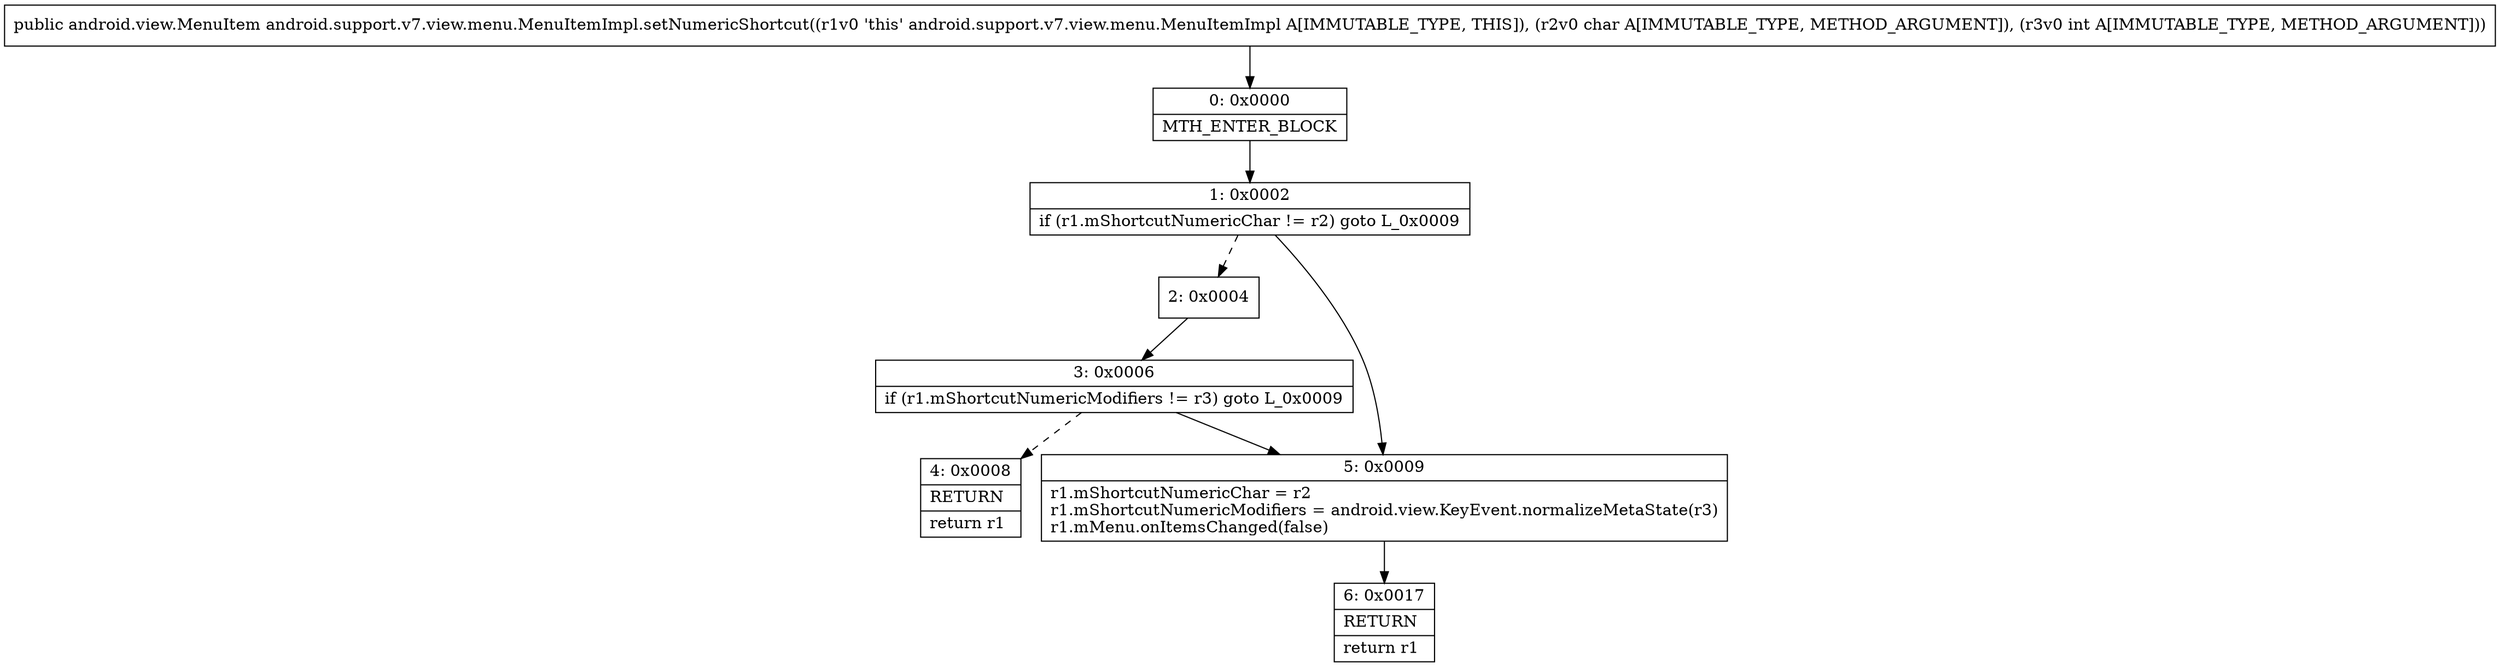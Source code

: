 digraph "CFG forandroid.support.v7.view.menu.MenuItemImpl.setNumericShortcut(CI)Landroid\/view\/MenuItem;" {
Node_0 [shape=record,label="{0\:\ 0x0000|MTH_ENTER_BLOCK\l}"];
Node_1 [shape=record,label="{1\:\ 0x0002|if (r1.mShortcutNumericChar != r2) goto L_0x0009\l}"];
Node_2 [shape=record,label="{2\:\ 0x0004}"];
Node_3 [shape=record,label="{3\:\ 0x0006|if (r1.mShortcutNumericModifiers != r3) goto L_0x0009\l}"];
Node_4 [shape=record,label="{4\:\ 0x0008|RETURN\l|return r1\l}"];
Node_5 [shape=record,label="{5\:\ 0x0009|r1.mShortcutNumericChar = r2\lr1.mShortcutNumericModifiers = android.view.KeyEvent.normalizeMetaState(r3)\lr1.mMenu.onItemsChanged(false)\l}"];
Node_6 [shape=record,label="{6\:\ 0x0017|RETURN\l|return r1\l}"];
MethodNode[shape=record,label="{public android.view.MenuItem android.support.v7.view.menu.MenuItemImpl.setNumericShortcut((r1v0 'this' android.support.v7.view.menu.MenuItemImpl A[IMMUTABLE_TYPE, THIS]), (r2v0 char A[IMMUTABLE_TYPE, METHOD_ARGUMENT]), (r3v0 int A[IMMUTABLE_TYPE, METHOD_ARGUMENT])) }"];
MethodNode -> Node_0;
Node_0 -> Node_1;
Node_1 -> Node_2[style=dashed];
Node_1 -> Node_5;
Node_2 -> Node_3;
Node_3 -> Node_4[style=dashed];
Node_3 -> Node_5;
Node_5 -> Node_6;
}

